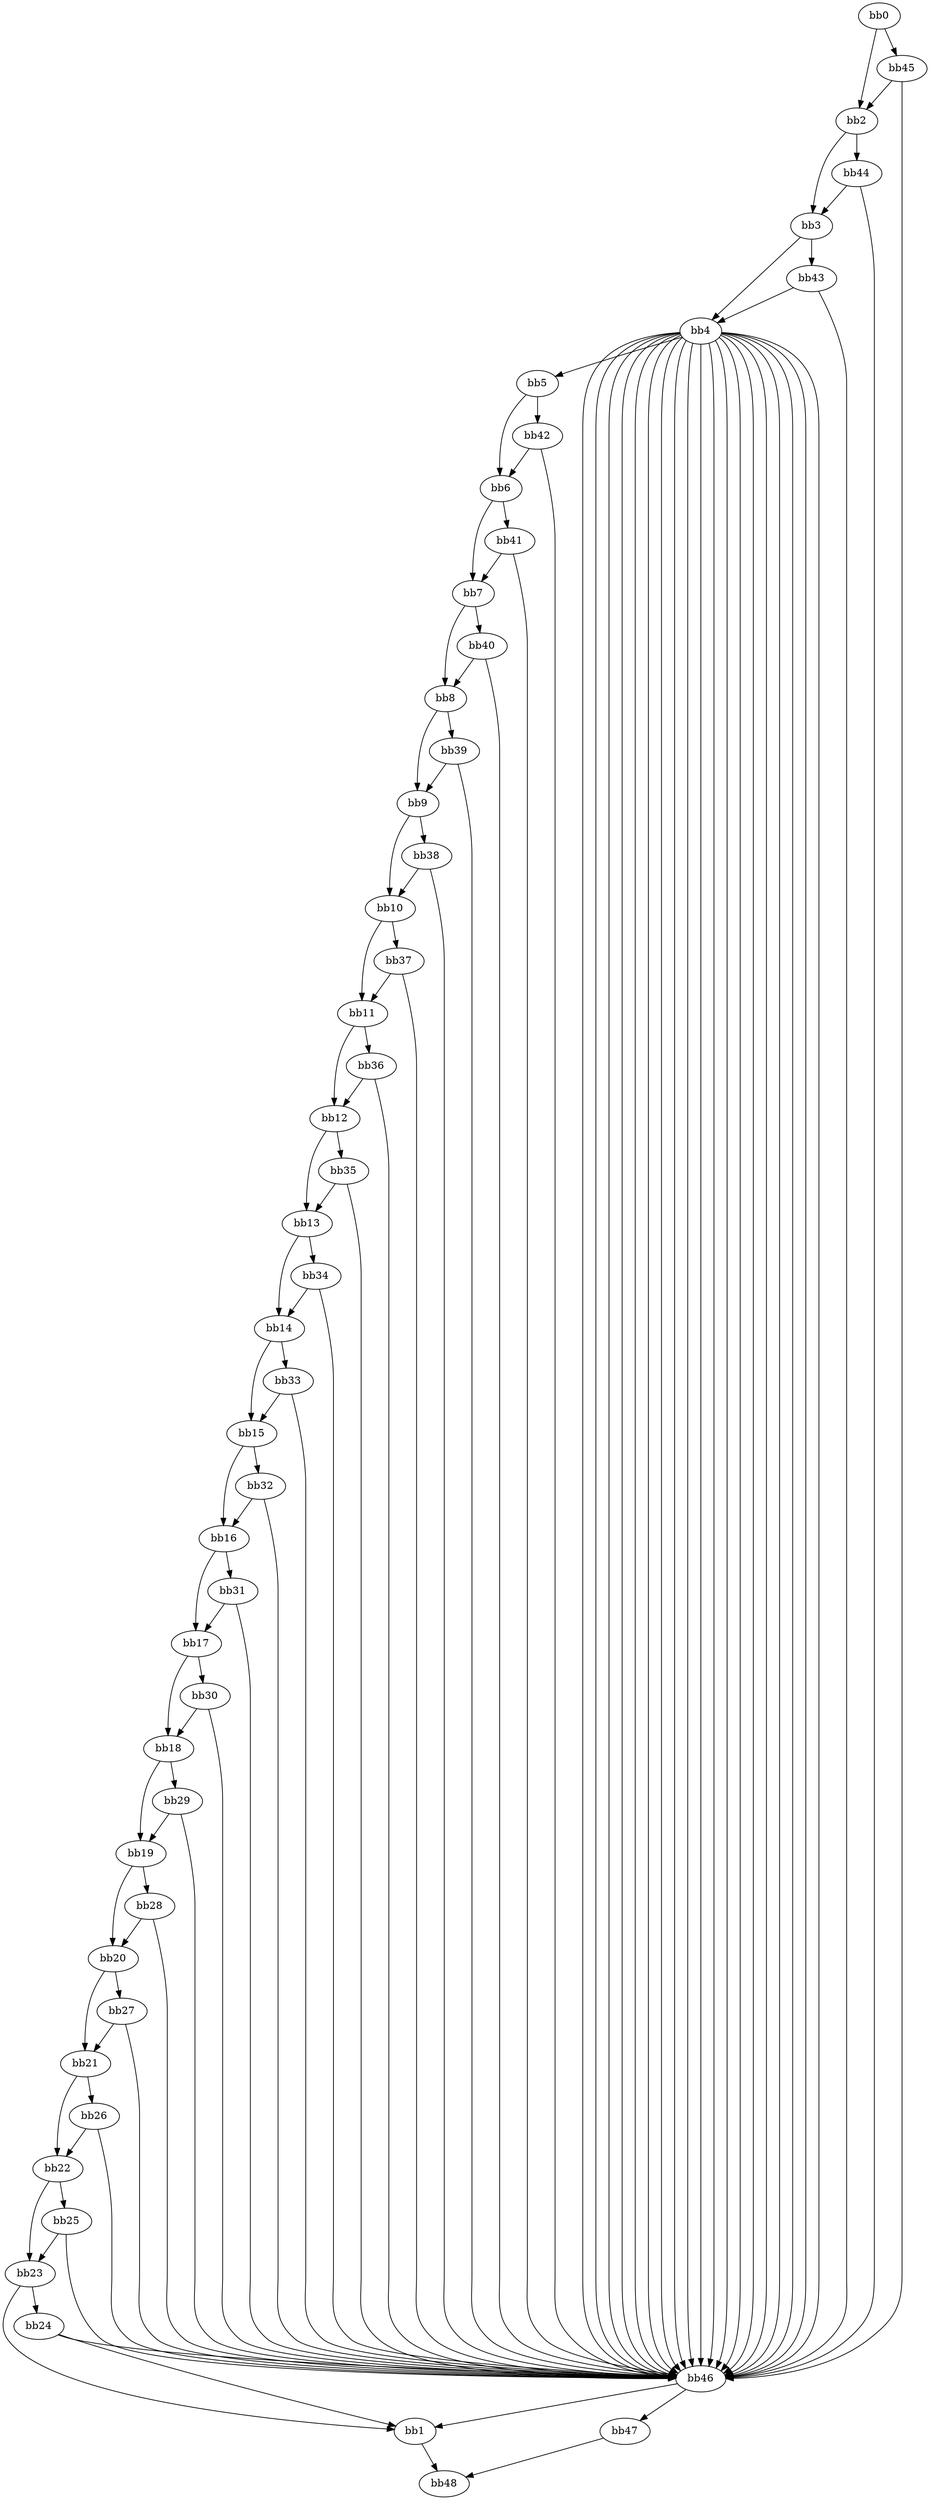 digraph {
    0 [ label = "bb0\l" ]
    1 [ label = "bb1\l" ]
    2 [ label = "bb2\l" ]
    3 [ label = "bb3\l" ]
    4 [ label = "bb4\l" ]
    5 [ label = "bb5\l" ]
    6 [ label = "bb6\l" ]
    7 [ label = "bb7\l" ]
    8 [ label = "bb8\l" ]
    9 [ label = "bb9\l" ]
    10 [ label = "bb10\l" ]
    11 [ label = "bb11\l" ]
    12 [ label = "bb12\l" ]
    13 [ label = "bb13\l" ]
    14 [ label = "bb14\l" ]
    15 [ label = "bb15\l" ]
    16 [ label = "bb16\l" ]
    17 [ label = "bb17\l" ]
    18 [ label = "bb18\l" ]
    19 [ label = "bb19\l" ]
    20 [ label = "bb20\l" ]
    21 [ label = "bb21\l" ]
    22 [ label = "bb22\l" ]
    23 [ label = "bb23\l" ]
    24 [ label = "bb24\l" ]
    25 [ label = "bb25\l" ]
    26 [ label = "bb26\l" ]
    27 [ label = "bb27\l" ]
    28 [ label = "bb28\l" ]
    29 [ label = "bb29\l" ]
    30 [ label = "bb30\l" ]
    31 [ label = "bb31\l" ]
    32 [ label = "bb32\l" ]
    33 [ label = "bb33\l" ]
    34 [ label = "bb34\l" ]
    35 [ label = "bb35\l" ]
    36 [ label = "bb36\l" ]
    37 [ label = "bb37\l" ]
    38 [ label = "bb38\l" ]
    39 [ label = "bb39\l" ]
    40 [ label = "bb40\l" ]
    41 [ label = "bb41\l" ]
    42 [ label = "bb42\l" ]
    43 [ label = "bb43\l" ]
    44 [ label = "bb44\l" ]
    45 [ label = "bb45\l" ]
    46 [ label = "bb46\l" ]
    47 [ label = "bb47\l" ]
    48 [ label = "bb48\l" ]
    0 -> 2 [ ]
    0 -> 45 [ ]
    1 -> 48 [ ]
    2 -> 3 [ ]
    2 -> 44 [ ]
    3 -> 4 [ ]
    3 -> 43 [ ]
    4 -> 5 [ ]
    4 -> 46 [ ]
    4 -> 46 [ ]
    4 -> 46 [ ]
    4 -> 46 [ ]
    4 -> 46 [ ]
    4 -> 46 [ ]
    4 -> 46 [ ]
    4 -> 46 [ ]
    4 -> 46 [ ]
    4 -> 46 [ ]
    4 -> 46 [ ]
    4 -> 46 [ ]
    4 -> 46 [ ]
    4 -> 46 [ ]
    4 -> 46 [ ]
    4 -> 46 [ ]
    4 -> 46 [ ]
    4 -> 46 [ ]
    4 -> 46 [ ]
    5 -> 6 [ ]
    5 -> 42 [ ]
    6 -> 7 [ ]
    6 -> 41 [ ]
    7 -> 8 [ ]
    7 -> 40 [ ]
    8 -> 9 [ ]
    8 -> 39 [ ]
    9 -> 10 [ ]
    9 -> 38 [ ]
    10 -> 11 [ ]
    10 -> 37 [ ]
    11 -> 12 [ ]
    11 -> 36 [ ]
    12 -> 13 [ ]
    12 -> 35 [ ]
    13 -> 14 [ ]
    13 -> 34 [ ]
    14 -> 15 [ ]
    14 -> 33 [ ]
    15 -> 16 [ ]
    15 -> 32 [ ]
    16 -> 17 [ ]
    16 -> 31 [ ]
    17 -> 18 [ ]
    17 -> 30 [ ]
    18 -> 19 [ ]
    18 -> 29 [ ]
    19 -> 20 [ ]
    19 -> 28 [ ]
    20 -> 21 [ ]
    20 -> 27 [ ]
    21 -> 22 [ ]
    21 -> 26 [ ]
    22 -> 23 [ ]
    22 -> 25 [ ]
    23 -> 1 [ ]
    23 -> 24 [ ]
    24 -> 1 [ ]
    24 -> 46 [ ]
    25 -> 23 [ ]
    25 -> 46 [ ]
    26 -> 22 [ ]
    26 -> 46 [ ]
    27 -> 21 [ ]
    27 -> 46 [ ]
    28 -> 20 [ ]
    28 -> 46 [ ]
    29 -> 19 [ ]
    29 -> 46 [ ]
    30 -> 18 [ ]
    30 -> 46 [ ]
    31 -> 17 [ ]
    31 -> 46 [ ]
    32 -> 16 [ ]
    32 -> 46 [ ]
    33 -> 15 [ ]
    33 -> 46 [ ]
    34 -> 14 [ ]
    34 -> 46 [ ]
    35 -> 13 [ ]
    35 -> 46 [ ]
    36 -> 12 [ ]
    36 -> 46 [ ]
    37 -> 11 [ ]
    37 -> 46 [ ]
    38 -> 10 [ ]
    38 -> 46 [ ]
    39 -> 9 [ ]
    39 -> 46 [ ]
    40 -> 8 [ ]
    40 -> 46 [ ]
    41 -> 7 [ ]
    41 -> 46 [ ]
    42 -> 6 [ ]
    42 -> 46 [ ]
    43 -> 4 [ ]
    43 -> 46 [ ]
    44 -> 3 [ ]
    44 -> 46 [ ]
    45 -> 2 [ ]
    45 -> 46 [ ]
    46 -> 1 [ ]
    46 -> 47 [ ]
    47 -> 48 [ ]
}


